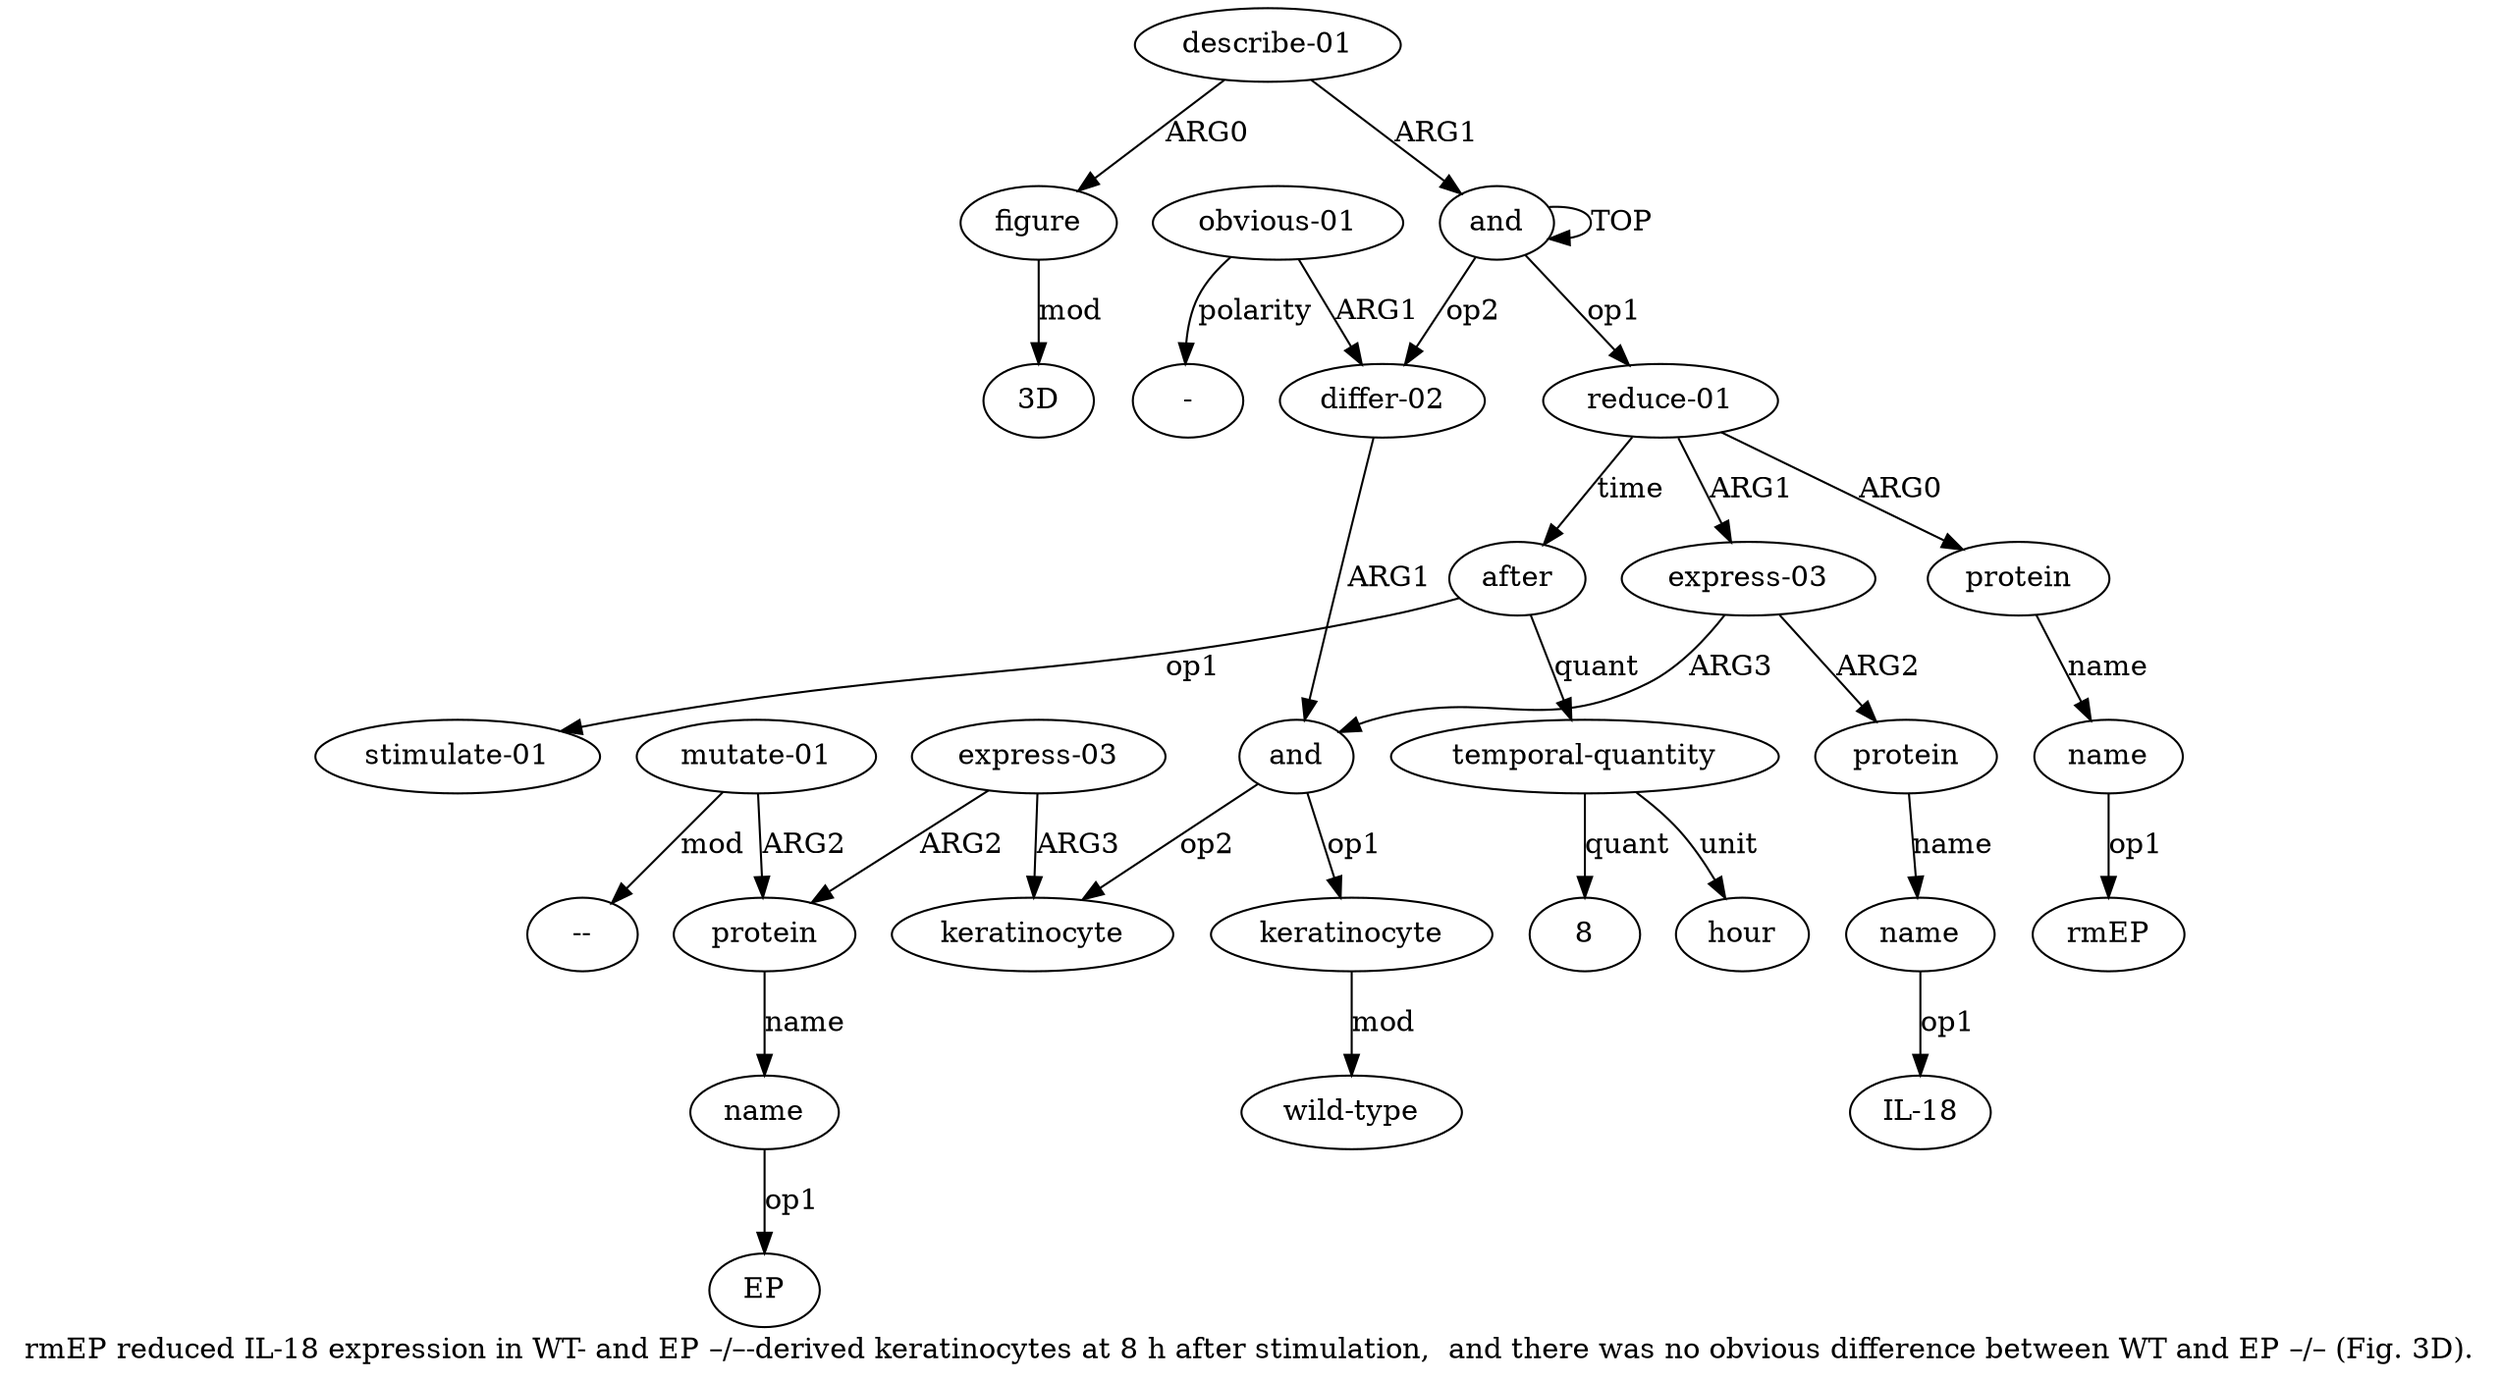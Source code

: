 digraph  {
	graph [label="rmEP reduced IL-18 expression in WT- and EP –/–-derived keratinocytes at 8 h after stimulation,  and there was no obvious difference \
between WT and EP –/– (Fig. 3D)."];
	node [label="\N"];
	a20	 [color=black,
		gold_ind=20,
		gold_label="obvious-01",
		label="obvious-01",
		test_ind=20,
		test_label="obvious-01"];
	a19	 [color=black,
		gold_ind=19,
		gold_label="differ-02",
		label="differ-02",
		test_ind=19,
		test_label="differ-02"];
	a20 -> a19 [key=0,
	color=black,
	gold_label=ARG1,
	label=ARG1,
	test_label=ARG1];
"a20 -" [color=black,
	gold_ind=-1,
	gold_label="-",
	label="-",
	test_ind=-1,
	test_label="-"];
a20 -> "a20 -" [key=0,
color=black,
gold_label=polarity,
label=polarity,
test_label=polarity];
a21 [color=black,
gold_ind=21,
gold_label="describe-01",
label="describe-01",
test_ind=21,
test_label="describe-01"];
a22 [color=black,
gold_ind=22,
gold_label=figure,
label=figure,
test_ind=22,
test_label=figure];
a21 -> a22 [key=0,
color=black,
gold_label=ARG0,
label=ARG0,
test_label=ARG0];
a0 [color=black,
gold_ind=0,
gold_label=and,
label=and,
test_ind=0,
test_label=and];
a21 -> a0 [key=0,
color=black,
gold_label=ARG1,
label=ARG1,
test_label=ARG1];
"a22 3D" [color=black,
gold_ind=-1,
gold_label="3D",
label="3D",
test_ind=-1,
test_label="3D"];
a22 -> "a22 3D" [key=0,
color=black,
gold_label=mod,
label=mod,
test_label=mod];
"a17 8" [color=black,
gold_ind=-1,
gold_label=8,
label=8,
test_ind=-1,
test_label=8];
"a3 rmEP" [color=black,
gold_ind=-1,
gold_label=rmEP,
label=rmEP,
test_ind=-1,
test_label=rmEP];
"a14 --" [color=black,
gold_ind=-1,
gold_label="--",
label="--",
test_ind=-1,
test_label="--"];
a15 [color=black,
gold_ind=15,
gold_label=after,
label=after,
test_ind=15,
test_label=after];
a17 [color=black,
gold_ind=17,
gold_label="temporal-quantity",
label="temporal-quantity",
test_ind=17,
test_label="temporal-quantity"];
a15 -> a17 [key=0,
color=black,
gold_label=quant,
label=quant,
test_label=quant];
a16 [color=black,
gold_ind=16,
gold_label="stimulate-01",
label="stimulate-01",
test_ind=16,
test_label="stimulate-01"];
a15 -> a16 [key=0,
color=black,
gold_label=op1,
label=op1,
test_label=op1];
a14 [color=black,
gold_ind=14,
gold_label="mutate-01",
label="mutate-01",
test_ind=14,
test_label="mutate-01"];
a14 -> "a14 --" [key=0,
color=black,
gold_label=mod,
label=mod,
test_label=mod];
a12 [color=black,
gold_ind=12,
gold_label=protein,
label=protein,
test_ind=12,
test_label=protein];
a14 -> a12 [key=0,
color=black,
gold_label=ARG2,
label=ARG2,
test_label=ARG2];
a17 -> "a17 8" [key=0,
color=black,
gold_label=quant,
label=quant,
test_label=quant];
a18 [color=black,
gold_ind=18,
gold_label=hour,
label=hour,
test_ind=18,
test_label=hour];
a17 -> a18 [key=0,
color=black,
gold_label=unit,
label=unit,
test_label=unit];
a11 [color=black,
gold_ind=11,
gold_label="express-03",
label="express-03",
test_ind=11,
test_label="express-03"];
a10 [color=black,
gold_ind=10,
gold_label=keratinocyte,
label=keratinocyte,
test_ind=10,
test_label=keratinocyte];
a11 -> a10 [key=0,
color=black,
gold_label=ARG3,
label=ARG3,
test_label=ARG3];
a11 -> a12 [key=0,
color=black,
gold_label=ARG2,
label=ARG2,
test_label=ARG2];
a13 [color=black,
gold_ind=13,
gold_label=name,
label=name,
test_ind=13,
test_label=name];
"a13 EP" [color=black,
gold_ind=-1,
gold_label=EP,
label=EP,
test_ind=-1,
test_label=EP];
a13 -> "a13 EP" [key=0,
color=black,
gold_label=op1,
label=op1,
test_label=op1];
a12 -> a13 [key=0,
color=black,
gold_label=name,
label=name,
test_label=name];
a7 [color=black,
gold_ind=7,
gold_label=and,
label=and,
test_ind=7,
test_label=and];
a19 -> a7 [key=0,
color=black,
gold_label=ARG1,
label=ARG1,
test_label=ARG1];
a1 [color=black,
gold_ind=1,
gold_label="reduce-01",
label="reduce-01",
test_ind=1,
test_label="reduce-01"];
a1 -> a15 [key=0,
color=black,
gold_label=time,
label=time,
test_label=time];
a2 [color=black,
gold_ind=2,
gold_label=protein,
label=protein,
test_ind=2,
test_label=protein];
a1 -> a2 [key=0,
color=black,
gold_label=ARG0,
label=ARG0,
test_label=ARG0];
a4 [color=black,
gold_ind=4,
gold_label="express-03",
label="express-03",
test_ind=4,
test_label="express-03"];
a1 -> a4 [key=0,
color=black,
gold_label=ARG1,
label=ARG1,
test_label=ARG1];
a0 -> a19 [key=0,
color=black,
gold_label=op2,
label=op2,
test_label=op2];
a0 -> a1 [key=0,
color=black,
gold_label=op1,
label=op1,
test_label=op1];
a0 -> a0 [key=0,
color=black,
gold_label=TOP,
label=TOP,
test_label=TOP];
a3 [color=black,
gold_ind=3,
gold_label=name,
label=name,
test_ind=3,
test_label=name];
a3 -> "a3 rmEP" [key=0,
color=black,
gold_label=op1,
label=op1,
test_label=op1];
a2 -> a3 [key=0,
color=black,
gold_label=name,
label=name,
test_label=name];
a5 [color=black,
gold_ind=5,
gold_label=protein,
label=protein,
test_ind=5,
test_label=protein];
a6 [color=black,
gold_ind=6,
gold_label=name,
label=name,
test_ind=6,
test_label=name];
a5 -> a6 [key=0,
color=black,
gold_label=name,
label=name,
test_label=name];
a4 -> a5 [key=0,
color=black,
gold_label=ARG2,
label=ARG2,
test_label=ARG2];
a4 -> a7 [key=0,
color=black,
gold_label=ARG3,
label=ARG3,
test_label=ARG3];
a7 -> a10 [key=0,
color=black,
gold_label=op2,
label=op2,
test_label=op2];
a8 [color=black,
gold_ind=8,
gold_label=keratinocyte,
label=keratinocyte,
test_ind=8,
test_label=keratinocyte];
a7 -> a8 [key=0,
color=black,
gold_label=op1,
label=op1,
test_label=op1];
"a6 IL-18" [color=black,
gold_ind=-1,
gold_label="IL-18",
label="IL-18",
test_ind=-1,
test_label="IL-18"];
a6 -> "a6 IL-18" [key=0,
color=black,
gold_label=op1,
label=op1,
test_label=op1];
a9 [color=black,
gold_ind=9,
gold_label="wild-type",
label="wild-type",
test_ind=9,
test_label="wild-type"];
a8 -> a9 [key=0,
color=black,
gold_label=mod,
label=mod,
test_label=mod];
}
